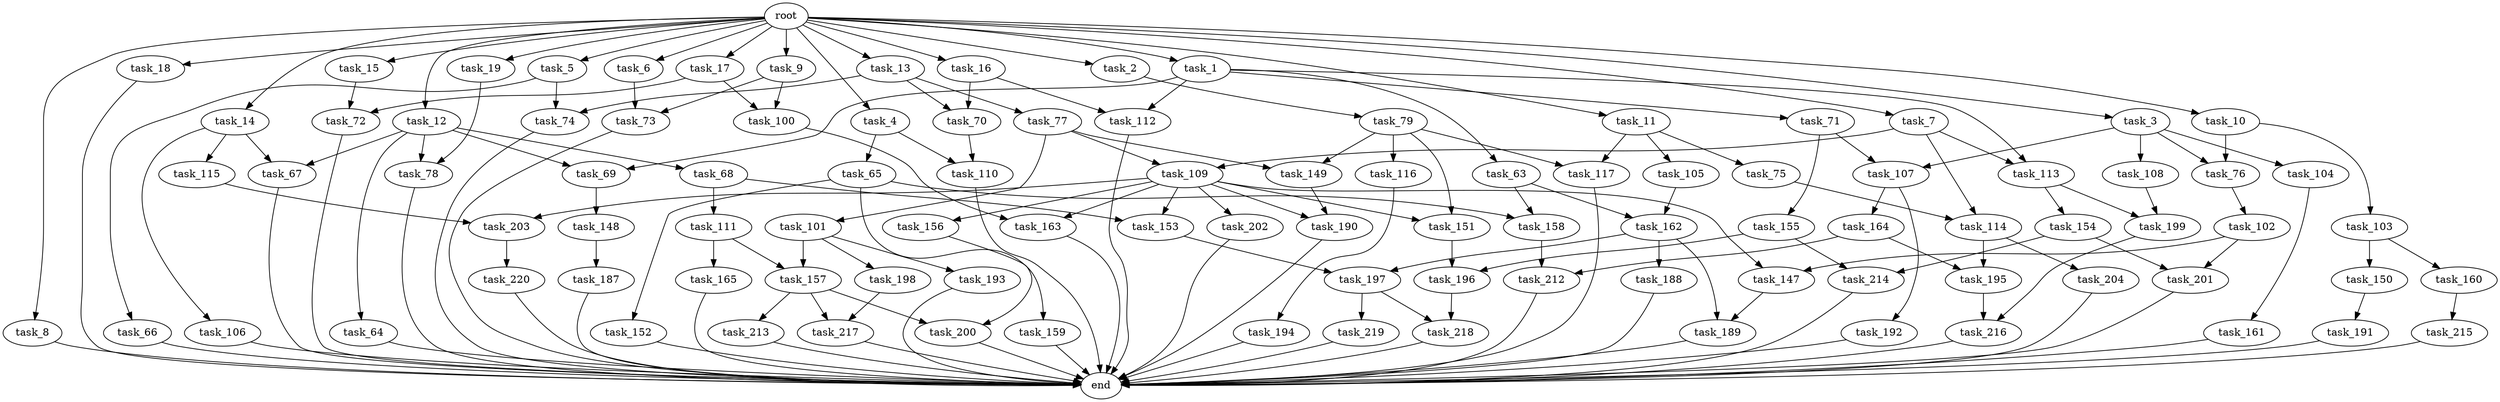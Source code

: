 digraph G {
  root [size="0.000000"];
  task_1 [size="1024.000000"];
  task_2 [size="1024.000000"];
  task_3 [size="1024.000000"];
  task_4 [size="1024.000000"];
  task_5 [size="1024.000000"];
  task_6 [size="1024.000000"];
  task_7 [size="1024.000000"];
  task_8 [size="1024.000000"];
  task_9 [size="1024.000000"];
  task_10 [size="1024.000000"];
  task_11 [size="1024.000000"];
  task_12 [size="1024.000000"];
  task_13 [size="1024.000000"];
  task_14 [size="1024.000000"];
  task_15 [size="1024.000000"];
  task_16 [size="1024.000000"];
  task_17 [size="1024.000000"];
  task_18 [size="1024.000000"];
  task_19 [size="1024.000000"];
  task_63 [size="77309411328.000000"];
  task_64 [size="695784701952.000000"];
  task_65 [size="695784701952.000000"];
  task_66 [size="420906795008.000000"];
  task_67 [size="773094113280.000000"];
  task_68 [size="695784701952.000000"];
  task_69 [size="773094113280.000000"];
  task_70 [size="1005022347264.000000"];
  task_71 [size="77309411328.000000"];
  task_72 [size="1554778161152.000000"];
  task_73 [size="111669149696.000000"];
  task_74 [size="730144440320.000000"];
  task_75 [size="695784701952.000000"];
  task_76 [size="352187318272.000000"];
  task_77 [size="309237645312.000000"];
  task_78 [size="1245540515840.000000"];
  task_79 [size="137438953472.000000"];
  task_100 [size="730144440320.000000"];
  task_101 [size="549755813888.000000"];
  task_102 [size="549755813888.000000"];
  task_103 [size="137438953472.000000"];
  task_104 [size="214748364800.000000"];
  task_105 [size="695784701952.000000"];
  task_106 [size="77309411328.000000"];
  task_107 [size="635655159808.000000"];
  task_108 [size="214748364800.000000"];
  task_109 [size="970662608896.000000"];
  task_110 [size="1005022347264.000000"];
  task_111 [size="34359738368.000000"];
  task_112 [size="773094113280.000000"];
  task_113 [size="498216206336.000000"];
  task_114 [size="498216206336.000000"];
  task_115 [size="77309411328.000000"];
  task_116 [size="214748364800.000000"];
  task_117 [size="910533066752.000000"];
  task_147 [size="627065225216.000000"];
  task_148 [size="549755813888.000000"];
  task_149 [size="764504178688.000000"];
  task_150 [size="420906795008.000000"];
  task_151 [size="292057776128.000000"];
  task_152 [size="549755813888.000000"];
  task_153 [size="111669149696.000000"];
  task_154 [size="420906795008.000000"];
  task_155 [size="420906795008.000000"];
  task_156 [size="77309411328.000000"];
  task_157 [size="970662608896.000000"];
  task_158 [size="687194767360.000000"];
  task_159 [size="549755813888.000000"];
  task_160 [size="420906795008.000000"];
  task_161 [size="858993459200.000000"];
  task_162 [size="446676598784.000000"];
  task_163 [size="214748364800.000000"];
  task_164 [size="309237645312.000000"];
  task_165 [size="549755813888.000000"];
  task_187 [size="34359738368.000000"];
  task_188 [size="137438953472.000000"];
  task_189 [size="352187318272.000000"];
  task_190 [size="498216206336.000000"];
  task_191 [size="77309411328.000000"];
  task_192 [size="309237645312.000000"];
  task_193 [size="420906795008.000000"];
  task_194 [size="137438953472.000000"];
  task_195 [size="1099511627776.000000"];
  task_196 [size="1168231104512.000000"];
  task_197 [size="558345748480.000000"];
  task_198 [size="420906795008.000000"];
  task_199 [size="558345748480.000000"];
  task_200 [size="730144440320.000000"];
  task_201 [size="1408749273088.000000"];
  task_202 [size="77309411328.000000"];
  task_203 [size="154618822656.000000"];
  task_204 [size="549755813888.000000"];
  task_212 [size="1245540515840.000000"];
  task_213 [size="309237645312.000000"];
  task_214 [size="1168231104512.000000"];
  task_215 [size="420906795008.000000"];
  task_216 [size="687194767360.000000"];
  task_217 [size="618475290624.000000"];
  task_218 [size="970662608896.000000"];
  task_219 [size="420906795008.000000"];
  task_220 [size="309237645312.000000"];
  end [size="0.000000"];

  root -> task_1 [size="1.000000"];
  root -> task_2 [size="1.000000"];
  root -> task_3 [size="1.000000"];
  root -> task_4 [size="1.000000"];
  root -> task_5 [size="1.000000"];
  root -> task_6 [size="1.000000"];
  root -> task_7 [size="1.000000"];
  root -> task_8 [size="1.000000"];
  root -> task_9 [size="1.000000"];
  root -> task_10 [size="1.000000"];
  root -> task_11 [size="1.000000"];
  root -> task_12 [size="1.000000"];
  root -> task_13 [size="1.000000"];
  root -> task_14 [size="1.000000"];
  root -> task_15 [size="1.000000"];
  root -> task_16 [size="1.000000"];
  root -> task_17 [size="1.000000"];
  root -> task_18 [size="1.000000"];
  root -> task_19 [size="1.000000"];
  task_1 -> task_63 [size="75497472.000000"];
  task_1 -> task_69 [size="75497472.000000"];
  task_1 -> task_71 [size="75497472.000000"];
  task_1 -> task_112 [size="75497472.000000"];
  task_1 -> task_113 [size="75497472.000000"];
  task_2 -> task_79 [size="134217728.000000"];
  task_3 -> task_76 [size="209715200.000000"];
  task_3 -> task_104 [size="209715200.000000"];
  task_3 -> task_107 [size="209715200.000000"];
  task_3 -> task_108 [size="209715200.000000"];
  task_4 -> task_65 [size="679477248.000000"];
  task_4 -> task_110 [size="679477248.000000"];
  task_5 -> task_66 [size="411041792.000000"];
  task_5 -> task_74 [size="411041792.000000"];
  task_6 -> task_73 [size="75497472.000000"];
  task_7 -> task_109 [size="411041792.000000"];
  task_7 -> task_113 [size="411041792.000000"];
  task_7 -> task_114 [size="411041792.000000"];
  task_8 -> end [size="1.000000"];
  task_9 -> task_73 [size="33554432.000000"];
  task_9 -> task_100 [size="33554432.000000"];
  task_10 -> task_76 [size="134217728.000000"];
  task_10 -> task_103 [size="134217728.000000"];
  task_11 -> task_75 [size="679477248.000000"];
  task_11 -> task_105 [size="679477248.000000"];
  task_11 -> task_117 [size="679477248.000000"];
  task_12 -> task_64 [size="679477248.000000"];
  task_12 -> task_67 [size="679477248.000000"];
  task_12 -> task_68 [size="679477248.000000"];
  task_12 -> task_69 [size="679477248.000000"];
  task_12 -> task_78 [size="679477248.000000"];
  task_13 -> task_70 [size="301989888.000000"];
  task_13 -> task_74 [size="301989888.000000"];
  task_13 -> task_77 [size="301989888.000000"];
  task_14 -> task_67 [size="75497472.000000"];
  task_14 -> task_106 [size="75497472.000000"];
  task_14 -> task_115 [size="75497472.000000"];
  task_15 -> task_72 [size="838860800.000000"];
  task_16 -> task_70 [size="679477248.000000"];
  task_16 -> task_112 [size="679477248.000000"];
  task_17 -> task_72 [size="679477248.000000"];
  task_17 -> task_100 [size="679477248.000000"];
  task_18 -> end [size="1.000000"];
  task_19 -> task_78 [size="536870912.000000"];
  task_63 -> task_158 [size="134217728.000000"];
  task_63 -> task_162 [size="134217728.000000"];
  task_64 -> end [size="1.000000"];
  task_65 -> task_152 [size="536870912.000000"];
  task_65 -> task_158 [size="536870912.000000"];
  task_65 -> task_159 [size="536870912.000000"];
  task_66 -> end [size="1.000000"];
  task_67 -> end [size="1.000000"];
  task_68 -> task_111 [size="33554432.000000"];
  task_68 -> task_153 [size="33554432.000000"];
  task_69 -> task_148 [size="536870912.000000"];
  task_70 -> task_110 [size="301989888.000000"];
  task_71 -> task_107 [size="411041792.000000"];
  task_71 -> task_155 [size="411041792.000000"];
  task_72 -> end [size="1.000000"];
  task_73 -> end [size="1.000000"];
  task_74 -> end [size="1.000000"];
  task_75 -> task_114 [size="75497472.000000"];
  task_76 -> task_102 [size="536870912.000000"];
  task_77 -> task_101 [size="536870912.000000"];
  task_77 -> task_109 [size="536870912.000000"];
  task_77 -> task_149 [size="536870912.000000"];
  task_78 -> end [size="1.000000"];
  task_79 -> task_116 [size="209715200.000000"];
  task_79 -> task_117 [size="209715200.000000"];
  task_79 -> task_149 [size="209715200.000000"];
  task_79 -> task_151 [size="209715200.000000"];
  task_100 -> task_163 [size="134217728.000000"];
  task_101 -> task_157 [size="411041792.000000"];
  task_101 -> task_193 [size="411041792.000000"];
  task_101 -> task_198 [size="411041792.000000"];
  task_102 -> task_147 [size="536870912.000000"];
  task_102 -> task_201 [size="536870912.000000"];
  task_103 -> task_150 [size="411041792.000000"];
  task_103 -> task_160 [size="411041792.000000"];
  task_104 -> task_161 [size="838860800.000000"];
  task_105 -> task_162 [size="301989888.000000"];
  task_106 -> end [size="1.000000"];
  task_107 -> task_164 [size="301989888.000000"];
  task_107 -> task_192 [size="301989888.000000"];
  task_108 -> task_199 [size="134217728.000000"];
  task_109 -> task_147 [size="75497472.000000"];
  task_109 -> task_151 [size="75497472.000000"];
  task_109 -> task_153 [size="75497472.000000"];
  task_109 -> task_156 [size="75497472.000000"];
  task_109 -> task_163 [size="75497472.000000"];
  task_109 -> task_190 [size="75497472.000000"];
  task_109 -> task_202 [size="75497472.000000"];
  task_109 -> task_203 [size="75497472.000000"];
  task_110 -> end [size="1.000000"];
  task_111 -> task_157 [size="536870912.000000"];
  task_111 -> task_165 [size="536870912.000000"];
  task_112 -> end [size="1.000000"];
  task_113 -> task_154 [size="411041792.000000"];
  task_113 -> task_199 [size="411041792.000000"];
  task_114 -> task_195 [size="536870912.000000"];
  task_114 -> task_204 [size="536870912.000000"];
  task_115 -> task_203 [size="75497472.000000"];
  task_116 -> task_194 [size="134217728.000000"];
  task_117 -> end [size="1.000000"];
  task_147 -> task_189 [size="209715200.000000"];
  task_148 -> task_187 [size="33554432.000000"];
  task_149 -> task_190 [size="411041792.000000"];
  task_150 -> task_191 [size="75497472.000000"];
  task_151 -> task_196 [size="838860800.000000"];
  task_152 -> end [size="1.000000"];
  task_153 -> task_197 [size="411041792.000000"];
  task_154 -> task_201 [size="838860800.000000"];
  task_154 -> task_214 [size="838860800.000000"];
  task_155 -> task_196 [size="301989888.000000"];
  task_155 -> task_214 [size="301989888.000000"];
  task_156 -> task_200 [size="411041792.000000"];
  task_157 -> task_200 [size="301989888.000000"];
  task_157 -> task_213 [size="301989888.000000"];
  task_157 -> task_217 [size="301989888.000000"];
  task_158 -> task_212 [size="679477248.000000"];
  task_159 -> end [size="1.000000"];
  task_160 -> task_215 [size="411041792.000000"];
  task_161 -> end [size="1.000000"];
  task_162 -> task_188 [size="134217728.000000"];
  task_162 -> task_189 [size="134217728.000000"];
  task_162 -> task_197 [size="134217728.000000"];
  task_163 -> end [size="1.000000"];
  task_164 -> task_195 [size="536870912.000000"];
  task_164 -> task_212 [size="536870912.000000"];
  task_165 -> end [size="1.000000"];
  task_187 -> end [size="1.000000"];
  task_188 -> end [size="1.000000"];
  task_189 -> end [size="1.000000"];
  task_190 -> end [size="1.000000"];
  task_191 -> end [size="1.000000"];
  task_192 -> end [size="1.000000"];
  task_193 -> end [size="1.000000"];
  task_194 -> end [size="1.000000"];
  task_195 -> task_216 [size="536870912.000000"];
  task_196 -> task_218 [size="536870912.000000"];
  task_197 -> task_218 [size="411041792.000000"];
  task_197 -> task_219 [size="411041792.000000"];
  task_198 -> task_217 [size="301989888.000000"];
  task_199 -> task_216 [size="134217728.000000"];
  task_200 -> end [size="1.000000"];
  task_201 -> end [size="1.000000"];
  task_202 -> end [size="1.000000"];
  task_203 -> task_220 [size="301989888.000000"];
  task_204 -> end [size="1.000000"];
  task_212 -> end [size="1.000000"];
  task_213 -> end [size="1.000000"];
  task_214 -> end [size="1.000000"];
  task_215 -> end [size="1.000000"];
  task_216 -> end [size="1.000000"];
  task_217 -> end [size="1.000000"];
  task_218 -> end [size="1.000000"];
  task_219 -> end [size="1.000000"];
  task_220 -> end [size="1.000000"];
}
